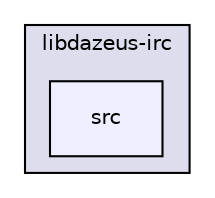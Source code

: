 digraph "contrib/libdazeus-irc/src" {
  compound=true
  node [ fontsize="10", fontname="Helvetica"];
  edge [ labelfontsize="10", labelfontname="Helvetica"];
  subgraph clusterdir_35de506eec0f5065112d75b60fde86df {
    graph [ bgcolor="#ddddee", pencolor="black", label="libdazeus-irc" fontname="Helvetica", fontsize="10", URL="dir_35de506eec0f5065112d75b60fde86df.html"]
  dir_ead9fea52ed6716b9a9799359b38e7a3 [shape=box, label="src", style="filled", fillcolor="#eeeeff", pencolor="black", URL="dir_ead9fea52ed6716b9a9799359b38e7a3.html"];
  }
}
